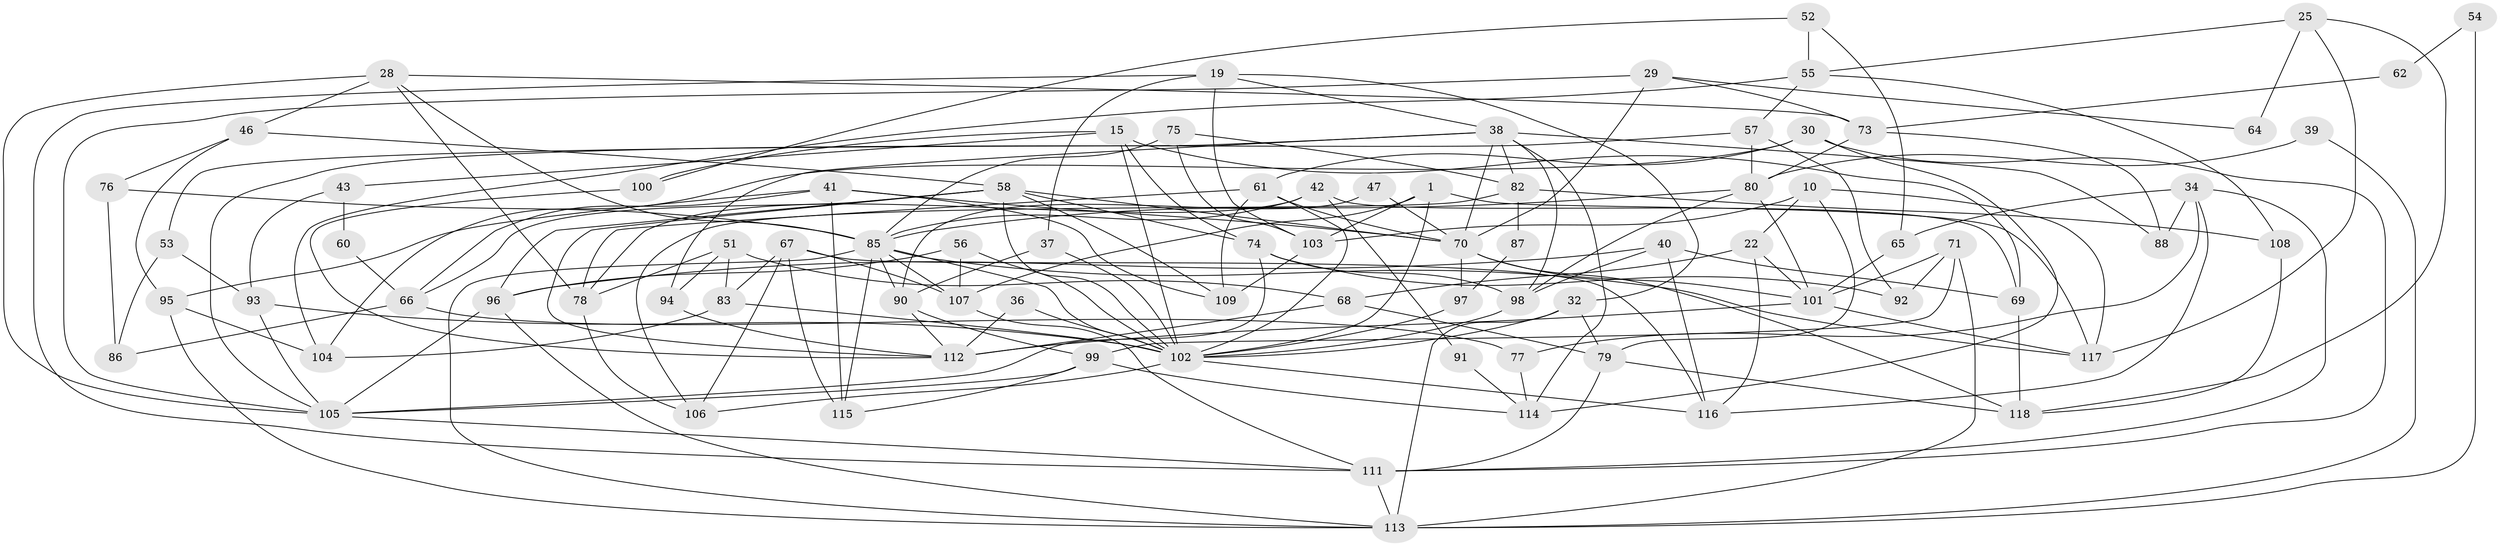 // original degree distribution, {5: 0.211864406779661, 4: 0.2796610169491525, 3: 0.3050847457627119, 6: 0.03389830508474576, 2: 0.1016949152542373, 7: 0.05084745762711865, 8: 0.00847457627118644, 9: 0.00847457627118644}
// Generated by graph-tools (version 1.1) at 2025/54/03/04/25 21:54:46]
// undirected, 82 vertices, 184 edges
graph export_dot {
graph [start="1"]
  node [color=gray90,style=filled];
  1;
  10;
  15;
  19;
  22;
  25;
  28 [super="+3"];
  29;
  30;
  32;
  34;
  36;
  37;
  38 [super="+35"];
  39;
  40 [super="+24+31"];
  41 [super="+20+12"];
  42;
  43;
  46;
  47;
  51;
  52;
  53;
  54;
  55;
  56;
  57;
  58;
  60;
  61 [super="+18"];
  62;
  64;
  65;
  66;
  67;
  68;
  69;
  70 [super="+48"];
  71;
  73;
  74;
  75;
  76;
  77;
  78;
  79;
  80 [super="+9+44"];
  82;
  83 [super="+45"];
  85 [super="+7+49"];
  86;
  87;
  88;
  90 [super="+16"];
  91;
  92;
  93;
  94;
  95;
  96;
  97;
  98;
  99;
  100;
  101 [super="+2"];
  102 [super="+50+23+89"];
  103;
  104;
  105 [super="+27"];
  106;
  107 [super="+14"];
  108;
  109;
  111 [super="+21"];
  112 [super="+59"];
  113 [super="+84"];
  114;
  115 [super="+6"];
  116 [super="+110"];
  117 [super="+81+72"];
  118 [super="+5"];
  1 -- 103;
  1 -- 117 [weight=2];
  1 -- 107;
  1 -- 102;
  10 -- 103;
  10 -- 22;
  10 -- 79;
  10 -- 117;
  15 -- 74;
  15 -- 43;
  15 -- 69;
  15 -- 100;
  15 -- 102;
  19 -- 32;
  19 -- 37;
  19 -- 103;
  19 -- 111;
  19 -- 38;
  22 -- 101;
  22 -- 68;
  22 -- 116;
  25 -- 55;
  25 -- 64;
  25 -- 118;
  25 -- 117;
  28 -- 78;
  28 -- 105;
  28 -- 73;
  28 -- 85;
  28 -- 46;
  29 -- 73;
  29 -- 64;
  29 -- 70 [weight=2];
  29 -- 105;
  30 -- 104;
  30 -- 61;
  30 -- 114;
  30 -- 111;
  32 -- 79;
  32 -- 102 [weight=2];
  32 -- 113;
  34 -- 88;
  34 -- 65;
  34 -- 77;
  34 -- 111;
  34 -- 116;
  36 -- 112;
  36 -- 102;
  37 -- 102;
  37 -- 90;
  38 -- 114 [weight=2];
  38 -- 70 [weight=2];
  38 -- 88;
  38 -- 98;
  38 -- 82;
  38 -- 53;
  38 -- 94;
  39 -- 80;
  39 -- 113;
  40 -- 69;
  40 -- 96;
  40 -- 98;
  40 -- 116;
  41 -- 66;
  41 -- 115;
  41 -- 109;
  41 -- 70;
  41 -- 95;
  42 -- 78;
  42 -- 69;
  42 -- 91;
  42 -- 85;
  43 -- 93;
  43 -- 60;
  46 -- 58;
  46 -- 76;
  46 -- 95;
  47 -- 70;
  47 -- 90;
  51 -- 78;
  51 -- 94;
  51 -- 68;
  51 -- 83;
  52 -- 65;
  52 -- 55;
  52 -- 100;
  53 -- 86;
  53 -- 93;
  54 -- 62;
  54 -- 113 [weight=2];
  55 -- 108;
  55 -- 104;
  55 -- 57;
  56 -- 107;
  56 -- 96;
  56 -- 102;
  57 -- 105;
  57 -- 80 [weight=2];
  57 -- 92;
  58 -- 112;
  58 -- 70 [weight=2];
  58 -- 66;
  58 -- 74;
  58 -- 96;
  58 -- 109;
  58 -- 102;
  60 -- 66;
  61 -- 78;
  61 -- 102;
  61 -- 109;
  61 -- 70;
  62 -- 73;
  65 -- 101;
  66 -- 77;
  66 -- 86;
  67 -- 116;
  67 -- 106;
  67 -- 107;
  67 -- 115;
  67 -- 83;
  68 -- 79;
  68 -- 112;
  69 -- 118;
  70 -- 97;
  70 -- 101 [weight=2];
  70 -- 118;
  71 -- 92;
  71 -- 99;
  71 -- 101;
  71 -- 113;
  73 -- 88;
  73 -- 80;
  74 -- 92;
  74 -- 98;
  74 -- 105;
  75 -- 82;
  75 -- 103;
  75 -- 85;
  76 -- 85;
  76 -- 86;
  77 -- 114;
  78 -- 106;
  79 -- 111;
  79 -- 118;
  80 -- 98;
  80 -- 101;
  80 -- 85 [weight=2];
  82 -- 106;
  82 -- 87;
  82 -- 108;
  83 -- 102 [weight=2];
  83 -- 104;
  85 -- 113 [weight=2];
  85 -- 115;
  85 -- 117;
  85 -- 107;
  85 -- 102 [weight=2];
  85 -- 90;
  87 -- 97;
  90 -- 112;
  90 -- 99;
  91 -- 114;
  93 -- 105;
  93 -- 102;
  94 -- 112;
  95 -- 104;
  95 -- 113;
  96 -- 105;
  96 -- 113;
  97 -- 102;
  98 -- 102;
  99 -- 114;
  99 -- 115;
  99 -- 105;
  100 -- 112;
  101 -- 112 [weight=2];
  101 -- 117 [weight=2];
  102 -- 106;
  102 -- 116 [weight=2];
  103 -- 109;
  105 -- 111;
  107 -- 111;
  108 -- 118;
  111 -- 113;
}
